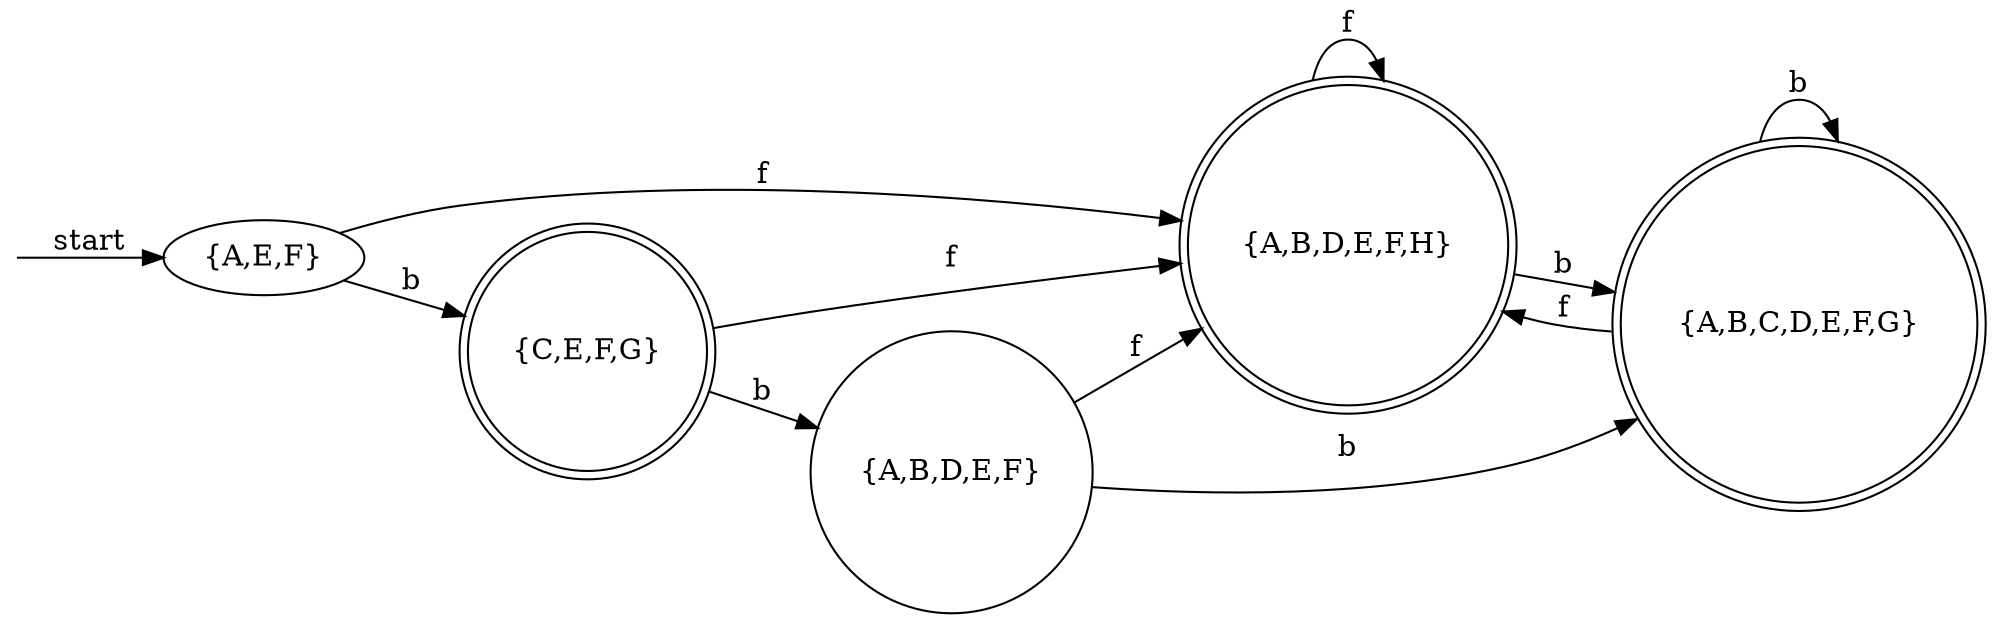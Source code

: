 digraph dfa {
    rankdir = LR;
    __start [style = invis, shape = point];
    __start -> "{A,E,F}" [ label = "start" ];
    node [shape = doublecircle]; "{A,B,D,E,F,H}" "{A,B,C,D,E,F,G}" "{C,E,F,G}"
    node [shape = circle];
    "{C,E,F,G}" -> "{A,B,D,E,F}" [ label = "b" ];
    "{A,E,F}" -> "{C,E,F,G}" [ label = "b" ];
    "{C,E,F,G}" -> "{A,B,D,E,F,H}" [ label = "f" ];
    "{A,E,F}" -> "{A,B,D,E,F,H}" [ label = "f" ];
    "{A,B,D,E,F,H}" -> "{A,B,C,D,E,F,G}" [ label = "b" ];
    "{A,B,C,D,E,F,G}" -> "{A,B,C,D,E,F,G}" [ label = "b" ];
    "{A,B,D,E,F,H}" -> "{A,B,D,E,F,H}" [ label = "f" ];
    "{A,B,D,E,F}" -> "{A,B,C,D,E,F,G}" [ label = "b" ];
    "{A,B,C,D,E,F,G}" -> "{A,B,D,E,F,H}" [ label = "f" ];
    "{A,B,D,E,F}" -> "{A,B,D,E,F,H}" [ label = "f" ];
}
